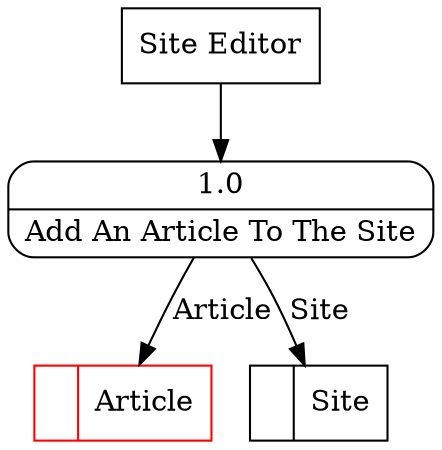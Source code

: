 digraph dfd2{ 
node[shape=record]
200 [label="<f0>  |<f1> Article " color=red];
201 [label="<f0>  |<f1> Site " ];
202 [label="Site Editor" shape=box];
203 [label="{<f0> 1.0|<f1> Add An Article To The Site }" shape=Mrecord];
202 -> 203
203 -> 200 [label="Article"]
203 -> 201 [label="Site"]
}